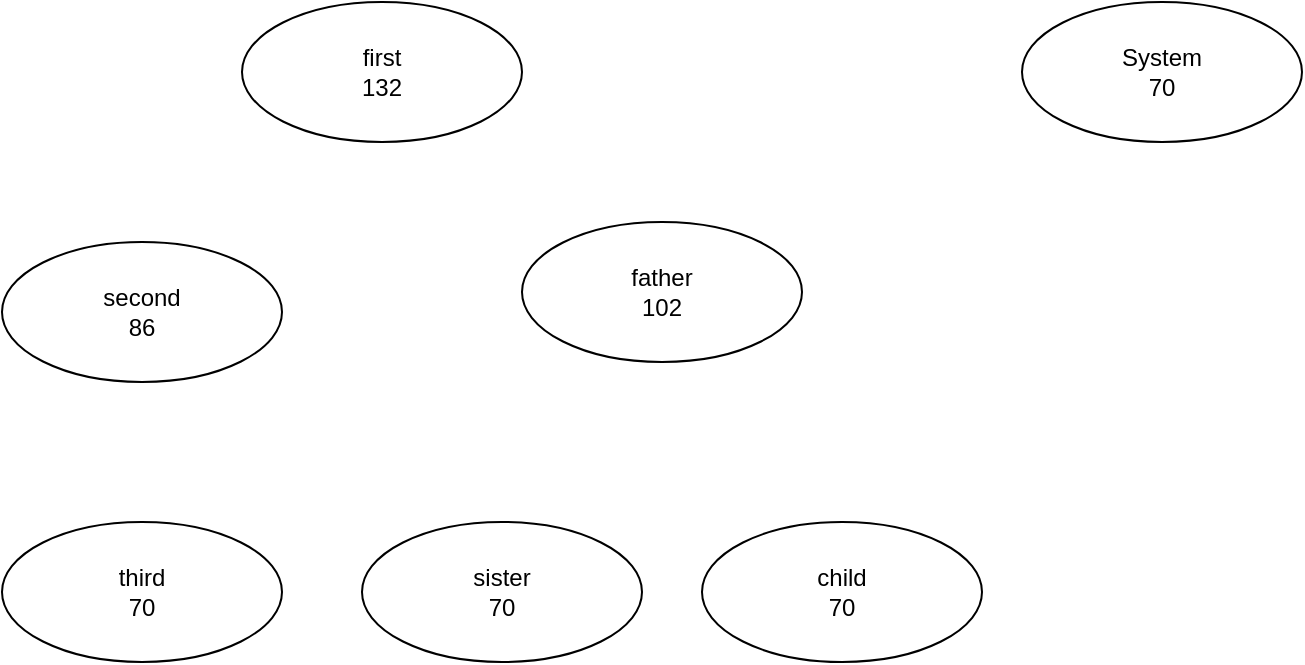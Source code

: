 <mxfile version="13.1.1" type="github">
  <diagram id="C5RBs43oDa-KdzZeNtuy" name="Page-1">
    <mxGraphModel dx="1038" dy="556" grid="1" gridSize="10" guides="1" tooltips="1" connect="1" arrows="1" fold="1" page="1" pageScale="1" pageWidth="827" pageHeight="1169" math="0" shadow="0">
      <root>
        <mxCell id="WIyWlLk6GJQsqaUBKTNV-0" />
        <mxCell id="WIyWlLk6GJQsqaUBKTNV-1" parent="WIyWlLk6GJQsqaUBKTNV-0" />
        <mxCell id="TLlFKKRgUXoDEwbIh3nz-0" value="System&lt;br&gt;70" style="ellipse;whiteSpace=wrap;html=1;" vertex="1" parent="WIyWlLk6GJQsqaUBKTNV-1">
          <mxGeometry x="580" y="90" width="140" height="70" as="geometry" />
        </mxCell>
        <mxCell id="TLlFKKRgUXoDEwbIh3nz-1" value="father&lt;br&gt;102" style="ellipse;whiteSpace=wrap;html=1;" vertex="1" parent="WIyWlLk6GJQsqaUBKTNV-1">
          <mxGeometry x="330" y="200" width="140" height="70" as="geometry" />
        </mxCell>
        <mxCell id="TLlFKKRgUXoDEwbIh3nz-2" value="first&lt;br&gt;132" style="ellipse;whiteSpace=wrap;html=1;" vertex="1" parent="WIyWlLk6GJQsqaUBKTNV-1">
          <mxGeometry x="190" y="90" width="140" height="70" as="geometry" />
        </mxCell>
        <mxCell id="TLlFKKRgUXoDEwbIh3nz-3" value="second&lt;br&gt;86" style="ellipse;whiteSpace=wrap;html=1;" vertex="1" parent="WIyWlLk6GJQsqaUBKTNV-1">
          <mxGeometry x="70" y="210" width="140" height="70" as="geometry" />
        </mxCell>
        <mxCell id="TLlFKKRgUXoDEwbIh3nz-4" value="third&lt;br&gt;70" style="ellipse;whiteSpace=wrap;html=1;" vertex="1" parent="WIyWlLk6GJQsqaUBKTNV-1">
          <mxGeometry x="70" y="350" width="140" height="70" as="geometry" />
        </mxCell>
        <mxCell id="TLlFKKRgUXoDEwbIh3nz-5" value="sister&lt;br&gt;70" style="ellipse;whiteSpace=wrap;html=1;" vertex="1" parent="WIyWlLk6GJQsqaUBKTNV-1">
          <mxGeometry x="250" y="350" width="140" height="70" as="geometry" />
        </mxCell>
        <mxCell id="TLlFKKRgUXoDEwbIh3nz-6" value="child&lt;br&gt;70" style="ellipse;whiteSpace=wrap;html=1;" vertex="1" parent="WIyWlLk6GJQsqaUBKTNV-1">
          <mxGeometry x="420" y="350" width="140" height="70" as="geometry" />
        </mxCell>
      </root>
    </mxGraphModel>
  </diagram>
</mxfile>
